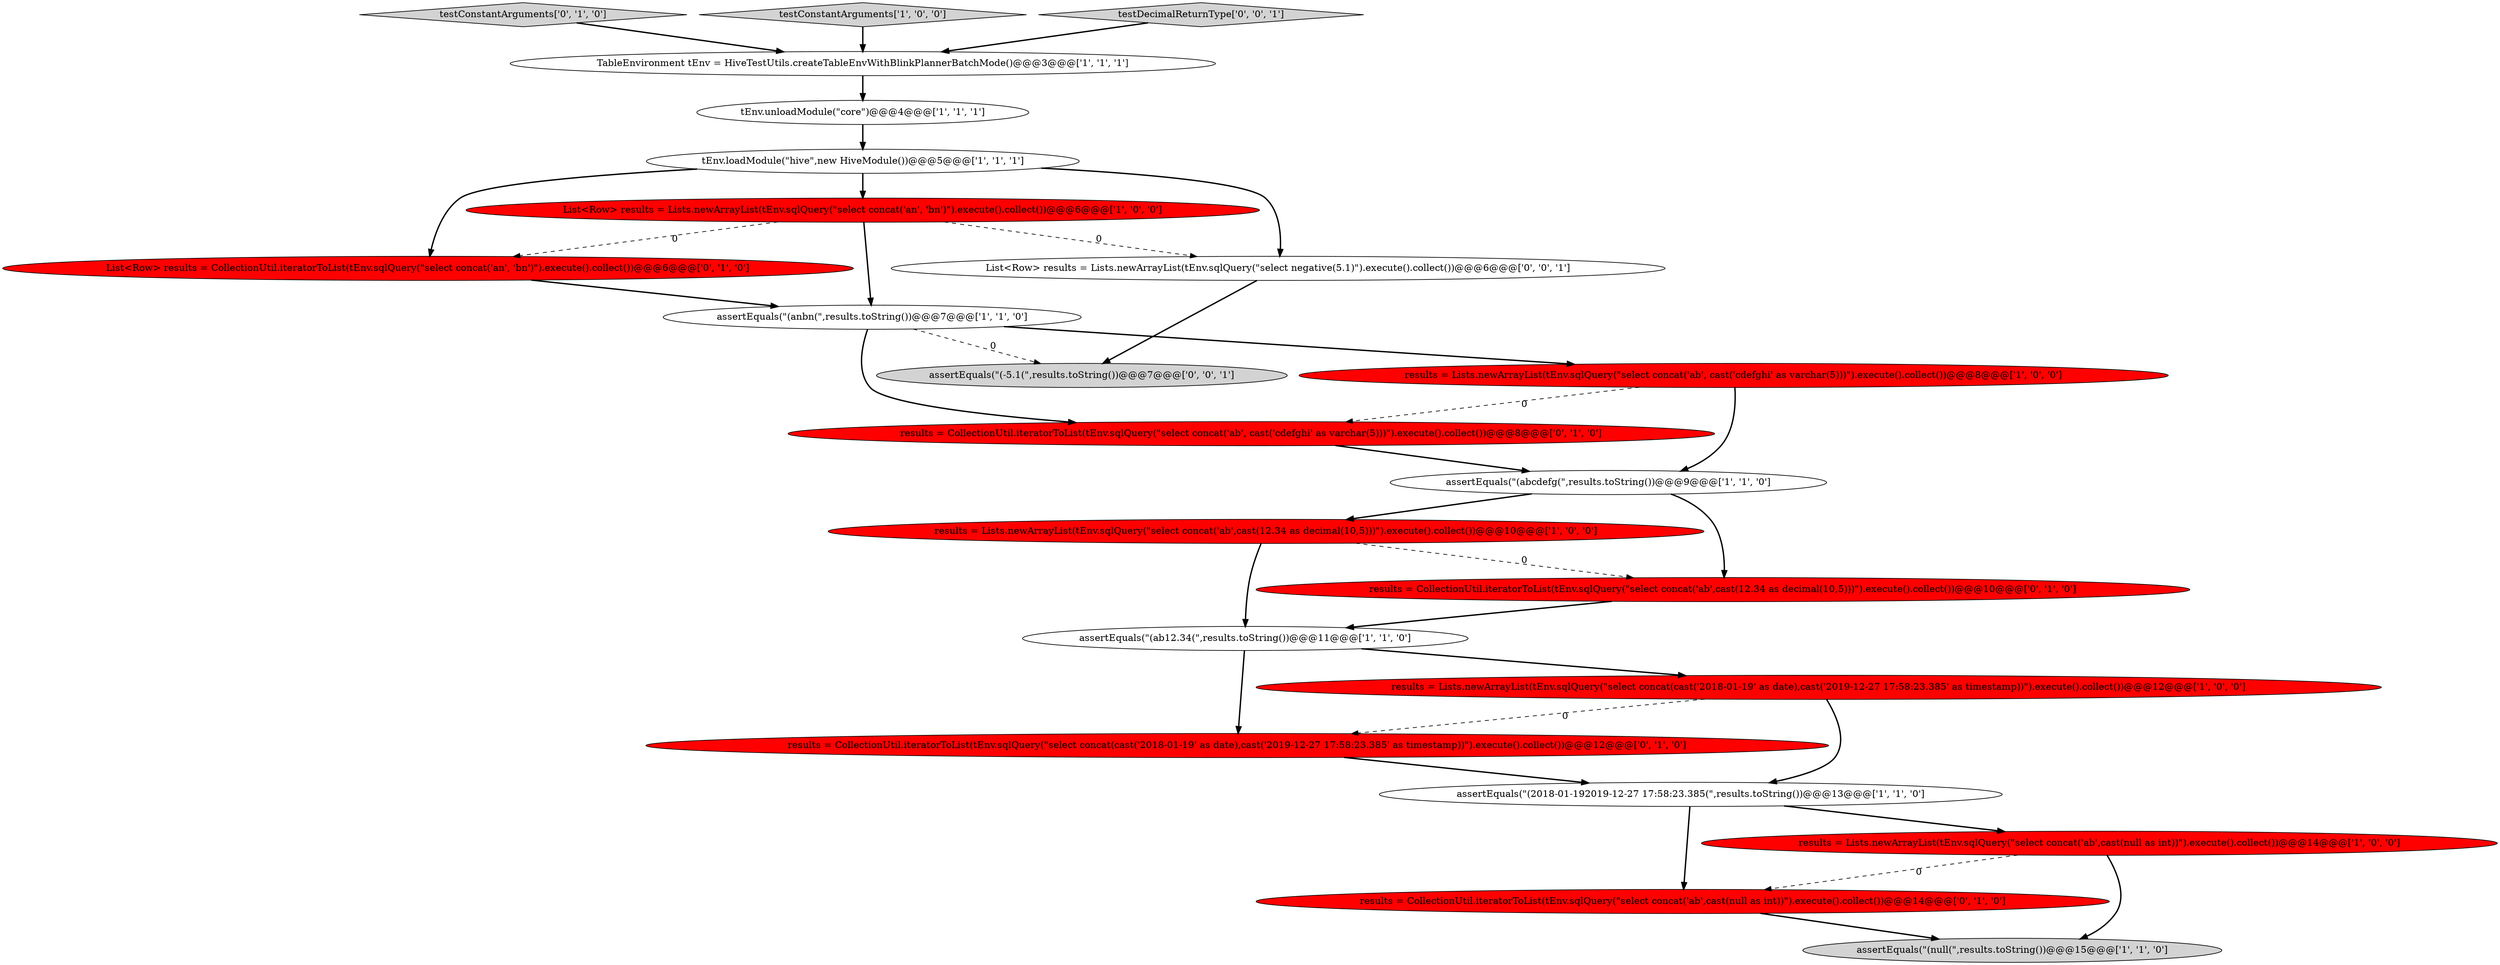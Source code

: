 digraph {
5 [style = filled, label = "tEnv.unloadModule(\"core\")@@@4@@@['1', '1', '1']", fillcolor = white, shape = ellipse image = "AAA0AAABBB1BBB"];
11 [style = filled, label = "List<Row> results = Lists.newArrayList(tEnv.sqlQuery(\"select concat('an', 'bn')\").execute().collect())@@@6@@@['1', '0', '0']", fillcolor = red, shape = ellipse image = "AAA1AAABBB1BBB"];
7 [style = filled, label = "assertEquals(\"(anbn(\",results.toString())@@@7@@@['1', '1', '0']", fillcolor = white, shape = ellipse image = "AAA0AAABBB1BBB"];
15 [style = filled, label = "results = CollectionUtil.iteratorToList(tEnv.sqlQuery(\"select concat(cast('2018-01-19' as date),cast('2019-12-27 17:58:23.385' as timestamp))\").execute().collect())@@@12@@@['0', '1', '0']", fillcolor = red, shape = ellipse image = "AAA1AAABBB2BBB"];
17 [style = filled, label = "List<Row> results = CollectionUtil.iteratorToList(tEnv.sqlQuery(\"select concat('an', 'bn')\").execute().collect())@@@6@@@['0', '1', '0']", fillcolor = red, shape = ellipse image = "AAA1AAABBB2BBB"];
19 [style = filled, label = "testConstantArguments['0', '1', '0']", fillcolor = lightgray, shape = diamond image = "AAA0AAABBB2BBB"];
8 [style = filled, label = "results = Lists.newArrayList(tEnv.sqlQuery(\"select concat('ab',cast(12.34 as decimal(10,5)))\").execute().collect())@@@10@@@['1', '0', '0']", fillcolor = red, shape = ellipse image = "AAA1AAABBB1BBB"];
12 [style = filled, label = "results = Lists.newArrayList(tEnv.sqlQuery(\"select concat(cast('2018-01-19' as date),cast('2019-12-27 17:58:23.385' as timestamp))\").execute().collect())@@@12@@@['1', '0', '0']", fillcolor = red, shape = ellipse image = "AAA1AAABBB1BBB"];
9 [style = filled, label = "TableEnvironment tEnv = HiveTestUtils.createTableEnvWithBlinkPlannerBatchMode()@@@3@@@['1', '1', '1']", fillcolor = white, shape = ellipse image = "AAA0AAABBB1BBB"];
16 [style = filled, label = "results = CollectionUtil.iteratorToList(tEnv.sqlQuery(\"select concat('ab', cast('cdefghi' as varchar(5)))\").execute().collect())@@@8@@@['0', '1', '0']", fillcolor = red, shape = ellipse image = "AAA1AAABBB2BBB"];
18 [style = filled, label = "results = CollectionUtil.iteratorToList(tEnv.sqlQuery(\"select concat('ab',cast(null as int))\").execute().collect())@@@14@@@['0', '1', '0']", fillcolor = red, shape = ellipse image = "AAA1AAABBB2BBB"];
6 [style = filled, label = "results = Lists.newArrayList(tEnv.sqlQuery(\"select concat('ab',cast(null as int))\").execute().collect())@@@14@@@['1', '0', '0']", fillcolor = red, shape = ellipse image = "AAA1AAABBB1BBB"];
20 [style = filled, label = "assertEquals(\"(-5.1(\",results.toString())@@@7@@@['0', '0', '1']", fillcolor = lightgray, shape = ellipse image = "AAA0AAABBB3BBB"];
0 [style = filled, label = "assertEquals(\"(2018-01-192019-12-27 17:58:23.385(\",results.toString())@@@13@@@['1', '1', '0']", fillcolor = white, shape = ellipse image = "AAA0AAABBB1BBB"];
1 [style = filled, label = "testConstantArguments['1', '0', '0']", fillcolor = lightgray, shape = diamond image = "AAA0AAABBB1BBB"];
4 [style = filled, label = "assertEquals(\"(ab12.34(\",results.toString())@@@11@@@['1', '1', '0']", fillcolor = white, shape = ellipse image = "AAA0AAABBB1BBB"];
22 [style = filled, label = "List<Row> results = Lists.newArrayList(tEnv.sqlQuery(\"select negative(5.1)\").execute().collect())@@@6@@@['0', '0', '1']", fillcolor = white, shape = ellipse image = "AAA0AAABBB3BBB"];
10 [style = filled, label = "assertEquals(\"(abcdefg(\",results.toString())@@@9@@@['1', '1', '0']", fillcolor = white, shape = ellipse image = "AAA0AAABBB1BBB"];
3 [style = filled, label = "tEnv.loadModule(\"hive\",new HiveModule())@@@5@@@['1', '1', '1']", fillcolor = white, shape = ellipse image = "AAA0AAABBB1BBB"];
2 [style = filled, label = "results = Lists.newArrayList(tEnv.sqlQuery(\"select concat('ab', cast('cdefghi' as varchar(5)))\").execute().collect())@@@8@@@['1', '0', '0']", fillcolor = red, shape = ellipse image = "AAA1AAABBB1BBB"];
21 [style = filled, label = "testDecimalReturnType['0', '0', '1']", fillcolor = lightgray, shape = diamond image = "AAA0AAABBB3BBB"];
13 [style = filled, label = "assertEquals(\"(null(\",results.toString())@@@15@@@['1', '1', '0']", fillcolor = lightgray, shape = ellipse image = "AAA0AAABBB1BBB"];
14 [style = filled, label = "results = CollectionUtil.iteratorToList(tEnv.sqlQuery(\"select concat('ab',cast(12.34 as decimal(10,5)))\").execute().collect())@@@10@@@['0', '1', '0']", fillcolor = red, shape = ellipse image = "AAA1AAABBB2BBB"];
5->3 [style = bold, label=""];
10->14 [style = bold, label=""];
0->6 [style = bold, label=""];
16->10 [style = bold, label=""];
4->15 [style = bold, label=""];
11->22 [style = dashed, label="0"];
3->11 [style = bold, label=""];
7->20 [style = dashed, label="0"];
11->17 [style = dashed, label="0"];
8->14 [style = dashed, label="0"];
2->10 [style = bold, label=""];
3->22 [style = bold, label=""];
12->0 [style = bold, label=""];
1->9 [style = bold, label=""];
6->18 [style = dashed, label="0"];
17->7 [style = bold, label=""];
21->9 [style = bold, label=""];
10->8 [style = bold, label=""];
22->20 [style = bold, label=""];
19->9 [style = bold, label=""];
7->2 [style = bold, label=""];
2->16 [style = dashed, label="0"];
15->0 [style = bold, label=""];
6->13 [style = bold, label=""];
7->16 [style = bold, label=""];
18->13 [style = bold, label=""];
12->15 [style = dashed, label="0"];
9->5 [style = bold, label=""];
4->12 [style = bold, label=""];
3->17 [style = bold, label=""];
0->18 [style = bold, label=""];
8->4 [style = bold, label=""];
11->7 [style = bold, label=""];
14->4 [style = bold, label=""];
}
